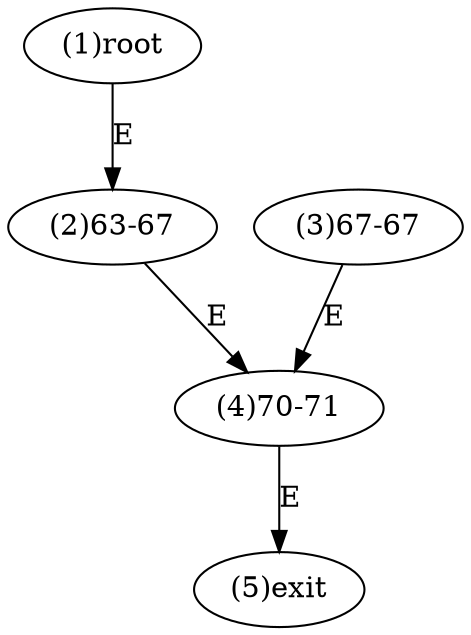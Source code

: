 digraph "" { 
1[ label="(1)root"];
2[ label="(2)63-67"];
3[ label="(3)67-67"];
4[ label="(4)70-71"];
5[ label="(5)exit"];
1->2[ label="E"];
2->4[ label="E"];
3->4[ label="E"];
4->5[ label="E"];
}